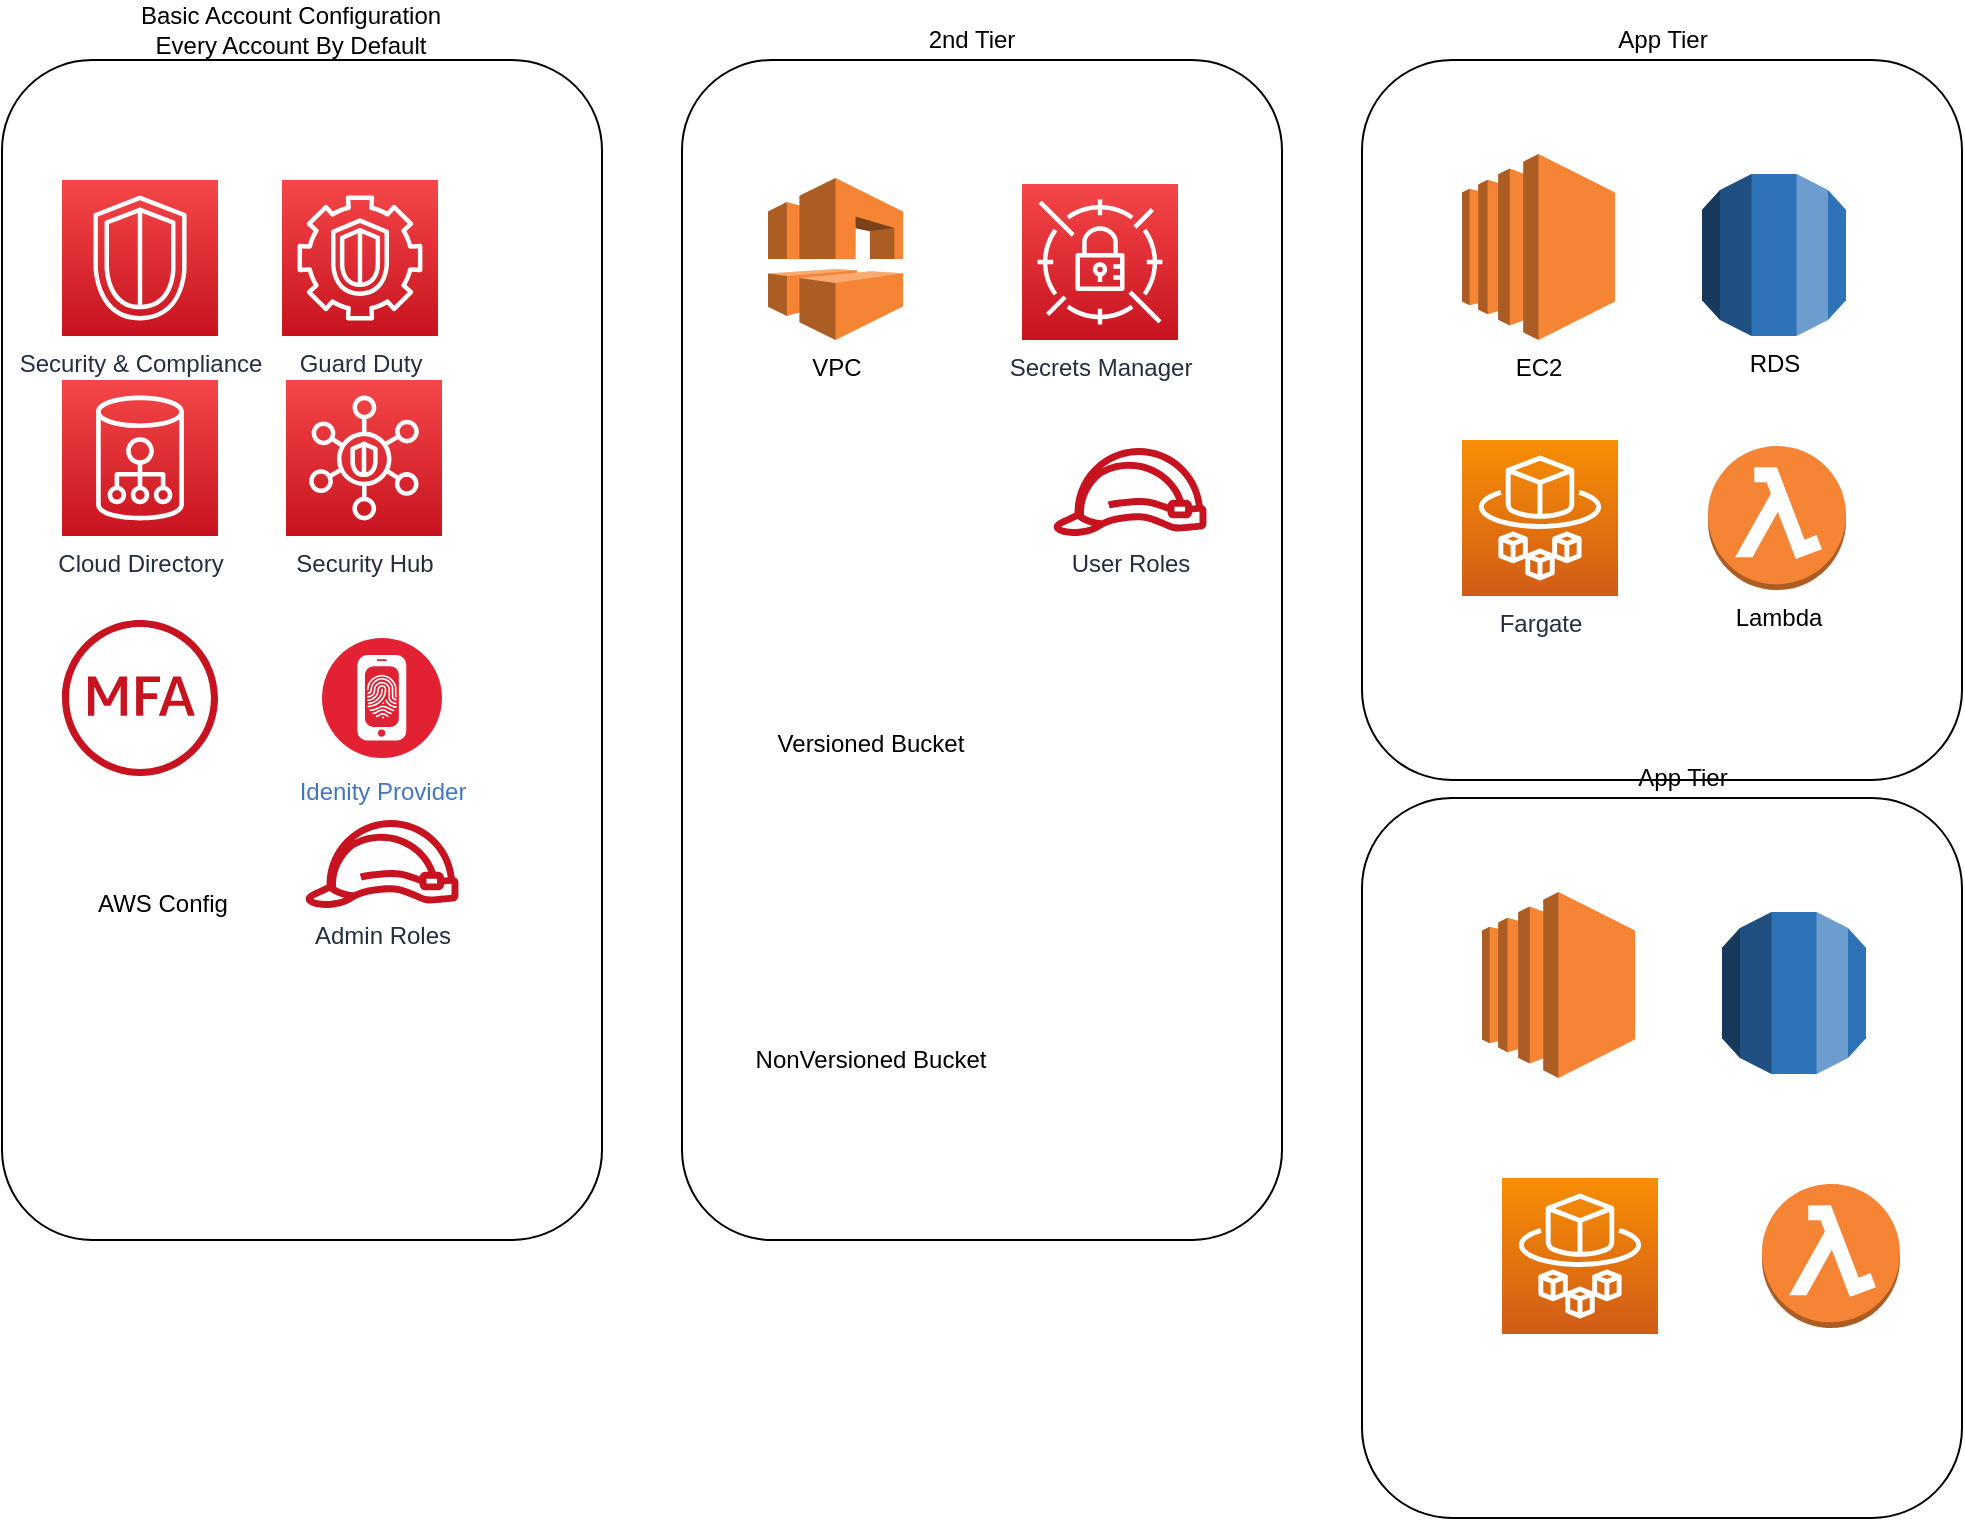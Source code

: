 <mxfile version="14.0.5" type="github">
  <diagram id="Ht1M8jgEwFfnCIfOTk4-" name="Page-1">
    <mxGraphModel dx="1298" dy="705" grid="1" gridSize="10" guides="1" tooltips="1" connect="1" arrows="1" fold="1" page="1" pageScale="1" pageWidth="1169" pageHeight="827" math="0" shadow="0">
      <root>
        <mxCell id="0" />
        <mxCell id="1" parent="0" />
        <mxCell id="sv8TZbt-S6DjbUds4RR_-1" value="" style="rounded=1;whiteSpace=wrap;html=1;" vertex="1" parent="1">
          <mxGeometry x="60" y="70" width="300" height="590" as="geometry" />
        </mxCell>
        <mxCell id="sv8TZbt-S6DjbUds4RR_-2" value="" style="rounded=1;whiteSpace=wrap;html=1;" vertex="1" parent="1">
          <mxGeometry x="400" y="70" width="300" height="590" as="geometry" />
        </mxCell>
        <mxCell id="sv8TZbt-S6DjbUds4RR_-3" value="" style="rounded=1;whiteSpace=wrap;html=1;" vertex="1" parent="1">
          <mxGeometry x="740" y="70" width="300" height="360" as="geometry" />
        </mxCell>
        <mxCell id="sv8TZbt-S6DjbUds4RR_-4" value="Basic Account Configuration&lt;br&gt;Every Account By Default&lt;br&gt;" style="text;html=1;align=center;verticalAlign=middle;resizable=0;points=[];autosize=1;" vertex="1" parent="1">
          <mxGeometry x="119" y="40" width="170" height="30" as="geometry" />
        </mxCell>
        <mxCell id="sv8TZbt-S6DjbUds4RR_-5" value="Security &amp;amp; Compliance" style="outlineConnect=0;fontColor=#232F3E;gradientColor=#F54749;gradientDirection=north;fillColor=#C7131F;strokeColor=#ffffff;dashed=0;verticalLabelPosition=bottom;verticalAlign=top;align=center;html=1;fontSize=12;fontStyle=0;aspect=fixed;shape=mxgraph.aws4.resourceIcon;resIcon=mxgraph.aws4.security_identity_and_compliance;" vertex="1" parent="1">
          <mxGeometry x="90" y="130" width="78" height="78" as="geometry" />
        </mxCell>
        <mxCell id="sv8TZbt-S6DjbUds4RR_-6" value="2nd Tier" style="text;html=1;strokeColor=none;fillColor=none;align=center;verticalAlign=middle;whiteSpace=wrap;rounded=0;" vertex="1" parent="1">
          <mxGeometry x="510" y="50" width="70" height="20" as="geometry" />
        </mxCell>
        <mxCell id="sv8TZbt-S6DjbUds4RR_-7" value="App Tier" style="text;html=1;align=center;verticalAlign=middle;resizable=0;points=[];autosize=1;" vertex="1" parent="1">
          <mxGeometry x="860" y="50" width="60" height="20" as="geometry" />
        </mxCell>
        <mxCell id="sv8TZbt-S6DjbUds4RR_-8" value="Guard Duty" style="outlineConnect=0;fontColor=#232F3E;gradientColor=#F54749;gradientDirection=north;fillColor=#C7131F;strokeColor=#ffffff;dashed=0;verticalLabelPosition=bottom;verticalAlign=top;align=center;html=1;fontSize=12;fontStyle=0;aspect=fixed;shape=mxgraph.aws4.resourceIcon;resIcon=mxgraph.aws4.guardduty;" vertex="1" parent="1">
          <mxGeometry x="200" y="130" width="78" height="78" as="geometry" />
        </mxCell>
        <mxCell id="sv8TZbt-S6DjbUds4RR_-9" value="Cloud Directory" style="outlineConnect=0;fontColor=#232F3E;gradientColor=#F54749;gradientDirection=north;fillColor=#C7131F;strokeColor=#ffffff;dashed=0;verticalLabelPosition=bottom;verticalAlign=top;align=center;html=1;fontSize=12;fontStyle=0;aspect=fixed;shape=mxgraph.aws4.resourceIcon;resIcon=mxgraph.aws4.cloud_directory;" vertex="1" parent="1">
          <mxGeometry x="90" y="230" width="78" height="78" as="geometry" />
        </mxCell>
        <mxCell id="sv8TZbt-S6DjbUds4RR_-10" value="Security Hub" style="outlineConnect=0;fontColor=#232F3E;gradientColor=#F54749;gradientDirection=north;fillColor=#C7131F;strokeColor=#ffffff;dashed=0;verticalLabelPosition=bottom;verticalAlign=top;align=center;html=1;fontSize=12;fontStyle=0;aspect=fixed;shape=mxgraph.aws4.resourceIcon;resIcon=mxgraph.aws4.security_hub;" vertex="1" parent="1">
          <mxGeometry x="202" y="230" width="78" height="78" as="geometry" />
        </mxCell>
        <mxCell id="sv8TZbt-S6DjbUds4RR_-11" value="" style="outlineConnect=0;fontColor=#232F3E;gradientColor=none;fillColor=#C7131F;strokeColor=none;dashed=0;verticalLabelPosition=bottom;verticalAlign=top;align=center;html=1;fontSize=12;fontStyle=0;aspect=fixed;pointerEvents=1;shape=mxgraph.aws4.mfa_token;" vertex="1" parent="1">
          <mxGeometry x="90" y="350" width="78" height="78" as="geometry" />
        </mxCell>
        <mxCell id="sv8TZbt-S6DjbUds4RR_-12" value="VPC" style="outlineConnect=0;dashed=0;verticalLabelPosition=bottom;verticalAlign=top;align=center;html=1;shape=mxgraph.aws3.vpc;fillColor=#F58534;gradientColor=none;" vertex="1" parent="1">
          <mxGeometry x="443" y="129" width="67.5" height="81" as="geometry" />
        </mxCell>
        <mxCell id="sv8TZbt-S6DjbUds4RR_-13" value="Idenity Provider" style="aspect=fixed;perimeter=ellipsePerimeter;html=1;align=center;shadow=0;dashed=0;fontColor=#4277BB;labelBackgroundColor=#ffffff;fontSize=12;spacingTop=3;image;image=img/lib/ibm/security/identity_provider.svg;" vertex="1" parent="1">
          <mxGeometry x="220" y="359" width="60" height="60" as="geometry" />
        </mxCell>
        <mxCell id="sv8TZbt-S6DjbUds4RR_-16" value="Versioned Bucket" style="shape=image;html=1;verticalAlign=top;verticalLabelPosition=bottom;labelBackgroundColor=#ffffff;imageAspect=0;aspect=fixed;image=https://cdn2.iconfinder.com/data/icons/amazon-aws-stencils/100/Storage__Content_Delivery_Amazon_S3_Bucket-128.png" vertex="1" parent="1">
          <mxGeometry x="430" y="270" width="128" height="128" as="geometry" />
        </mxCell>
        <mxCell id="sv8TZbt-S6DjbUds4RR_-17" value="NonVersioned Bucket" style="shape=image;html=1;verticalAlign=top;verticalLabelPosition=bottom;labelBackgroundColor=#ffffff;imageAspect=0;aspect=fixed;image=https://cdn2.iconfinder.com/data/icons/amazon-aws-stencils/100/Storage__Content_Delivery_Amazon_S3_Bucket-128.png" vertex="1" parent="1">
          <mxGeometry x="430" y="428" width="128" height="128" as="geometry" />
        </mxCell>
        <mxCell id="sv8TZbt-S6DjbUds4RR_-18" value="Secrets Manager" style="outlineConnect=0;fontColor=#232F3E;gradientColor=#F54749;gradientDirection=north;fillColor=#C7131F;strokeColor=#ffffff;dashed=0;verticalLabelPosition=bottom;verticalAlign=top;align=center;html=1;fontSize=12;fontStyle=0;aspect=fixed;shape=mxgraph.aws4.resourceIcon;resIcon=mxgraph.aws4.secrets_manager;" vertex="1" parent="1">
          <mxGeometry x="570" y="132" width="78" height="78" as="geometry" />
        </mxCell>
        <mxCell id="sv8TZbt-S6DjbUds4RR_-19" value="EC2" style="outlineConnect=0;dashed=0;verticalLabelPosition=bottom;verticalAlign=top;align=center;html=1;shape=mxgraph.aws3.ec2;fillColor=#F58534;gradientColor=none;" vertex="1" parent="1">
          <mxGeometry x="790" y="117" width="76.5" height="93" as="geometry" />
        </mxCell>
        <mxCell id="sv8TZbt-S6DjbUds4RR_-20" value="RDS" style="outlineConnect=0;dashed=0;verticalLabelPosition=bottom;verticalAlign=top;align=center;html=1;shape=mxgraph.aws3.rds;fillColor=#2E73B8;gradientColor=none;" vertex="1" parent="1">
          <mxGeometry x="910" y="127" width="72" height="81" as="geometry" />
        </mxCell>
        <mxCell id="sv8TZbt-S6DjbUds4RR_-21" value="Fargate" style="outlineConnect=0;fontColor=#232F3E;gradientColor=#F78E04;gradientDirection=north;fillColor=#D05C17;strokeColor=#ffffff;dashed=0;verticalLabelPosition=bottom;verticalAlign=top;align=center;html=1;fontSize=12;fontStyle=0;aspect=fixed;shape=mxgraph.aws4.resourceIcon;resIcon=mxgraph.aws4.fargate;" vertex="1" parent="1">
          <mxGeometry x="790" y="260" width="78" height="78" as="geometry" />
        </mxCell>
        <mxCell id="sv8TZbt-S6DjbUds4RR_-22" value="Lambda" style="outlineConnect=0;dashed=0;verticalLabelPosition=bottom;verticalAlign=top;align=center;html=1;shape=mxgraph.aws3.lambda_function;fillColor=#F58534;gradientColor=none;" vertex="1" parent="1">
          <mxGeometry x="913" y="263" width="69" height="72" as="geometry" />
        </mxCell>
        <mxCell id="sv8TZbt-S6DjbUds4RR_-23" value="User Roles" style="outlineConnect=0;fontColor=#232F3E;gradientColor=none;fillColor=#C7131F;strokeColor=none;dashed=0;verticalLabelPosition=bottom;verticalAlign=top;align=center;html=1;fontSize=12;fontStyle=0;aspect=fixed;pointerEvents=1;shape=mxgraph.aws4.role;" vertex="1" parent="1">
          <mxGeometry x="585" y="264" width="78" height="44" as="geometry" />
        </mxCell>
        <mxCell id="sv8TZbt-S6DjbUds4RR_-24" value="Admin Roles" style="outlineConnect=0;fontColor=#232F3E;gradientColor=none;fillColor=#C7131F;strokeColor=none;dashed=0;verticalLabelPosition=bottom;verticalAlign=top;align=center;html=1;fontSize=12;fontStyle=0;aspect=fixed;pointerEvents=1;shape=mxgraph.aws4.role;" vertex="1" parent="1">
          <mxGeometry x="211" y="450" width="78" height="44" as="geometry" />
        </mxCell>
        <mxCell id="sv8TZbt-S6DjbUds4RR_-25" value="" style="rounded=1;whiteSpace=wrap;html=1;" vertex="1" parent="1">
          <mxGeometry x="740" y="439" width="300" height="360" as="geometry" />
        </mxCell>
        <mxCell id="sv8TZbt-S6DjbUds4RR_-26" value="App Tier" style="text;html=1;align=center;verticalAlign=middle;resizable=0;points=[];autosize=1;" vertex="1" parent="1">
          <mxGeometry x="870" y="419" width="60" height="20" as="geometry" />
        </mxCell>
        <mxCell id="sv8TZbt-S6DjbUds4RR_-27" value="" style="outlineConnect=0;dashed=0;verticalLabelPosition=bottom;verticalAlign=top;align=center;html=1;shape=mxgraph.aws3.ec2;fillColor=#F58534;gradientColor=none;" vertex="1" parent="1">
          <mxGeometry x="800" y="486" width="76.5" height="93" as="geometry" />
        </mxCell>
        <mxCell id="sv8TZbt-S6DjbUds4RR_-28" value="" style="outlineConnect=0;dashed=0;verticalLabelPosition=bottom;verticalAlign=top;align=center;html=1;shape=mxgraph.aws3.rds;fillColor=#2E73B8;gradientColor=none;" vertex="1" parent="1">
          <mxGeometry x="920" y="496" width="72" height="81" as="geometry" />
        </mxCell>
        <mxCell id="sv8TZbt-S6DjbUds4RR_-29" value="" style="outlineConnect=0;fontColor=#232F3E;gradientColor=#F78E04;gradientDirection=north;fillColor=#D05C17;strokeColor=#ffffff;dashed=0;verticalLabelPosition=bottom;verticalAlign=top;align=center;html=1;fontSize=12;fontStyle=0;aspect=fixed;shape=mxgraph.aws4.resourceIcon;resIcon=mxgraph.aws4.fargate;" vertex="1" parent="1">
          <mxGeometry x="810" y="629" width="78" height="78" as="geometry" />
        </mxCell>
        <mxCell id="sv8TZbt-S6DjbUds4RR_-30" value="" style="outlineConnect=0;dashed=0;verticalLabelPosition=bottom;verticalAlign=top;align=center;html=1;shape=mxgraph.aws3.lambda_function;fillColor=#F58534;gradientColor=none;" vertex="1" parent="1">
          <mxGeometry x="940" y="632" width="69" height="72" as="geometry" />
        </mxCell>
        <mxCell id="sv8TZbt-S6DjbUds4RR_-31" value="AWS Config" style="text;html=1;align=center;verticalAlign=middle;resizable=0;points=[];autosize=1;" vertex="1" parent="1">
          <mxGeometry x="100" y="482" width="80" height="20" as="geometry" />
        </mxCell>
      </root>
    </mxGraphModel>
  </diagram>
</mxfile>
